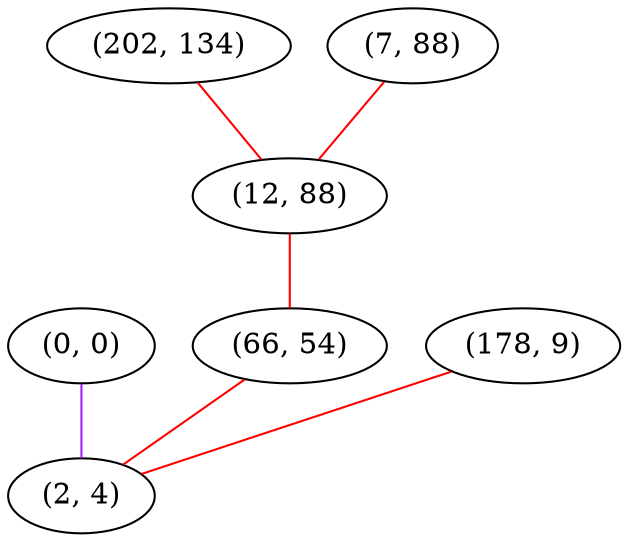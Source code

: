 graph "" {
"(0, 0)";
"(202, 134)";
"(7, 88)";
"(12, 88)";
"(66, 54)";
"(178, 9)";
"(2, 4)";
"(0, 0)" -- "(2, 4)"  [color=purple, key=0, weight=4];
"(202, 134)" -- "(12, 88)"  [color=red, key=0, weight=1];
"(7, 88)" -- "(12, 88)"  [color=red, key=0, weight=1];
"(12, 88)" -- "(66, 54)"  [color=red, key=0, weight=1];
"(66, 54)" -- "(2, 4)"  [color=red, key=0, weight=1];
"(178, 9)" -- "(2, 4)"  [color=red, key=0, weight=1];
}
